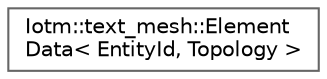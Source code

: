 digraph "Graphical Class Hierarchy"
{
 // INTERACTIVE_SVG=YES
 // LATEX_PDF_SIZE
  bgcolor="transparent";
  edge [fontname=Helvetica,fontsize=10,labelfontname=Helvetica,labelfontsize=10];
  node [fontname=Helvetica,fontsize=10,shape=box,height=0.2,width=0.4];
  rankdir="LR";
  Node0 [id="Node000000",label="Iotm::text_mesh::Element\lData\< EntityId, Topology \>",height=0.2,width=0.4,color="grey40", fillcolor="white", style="filled",URL="$structIotm_1_1text__mesh_1_1ElementData.html",tooltip=" "];
}
